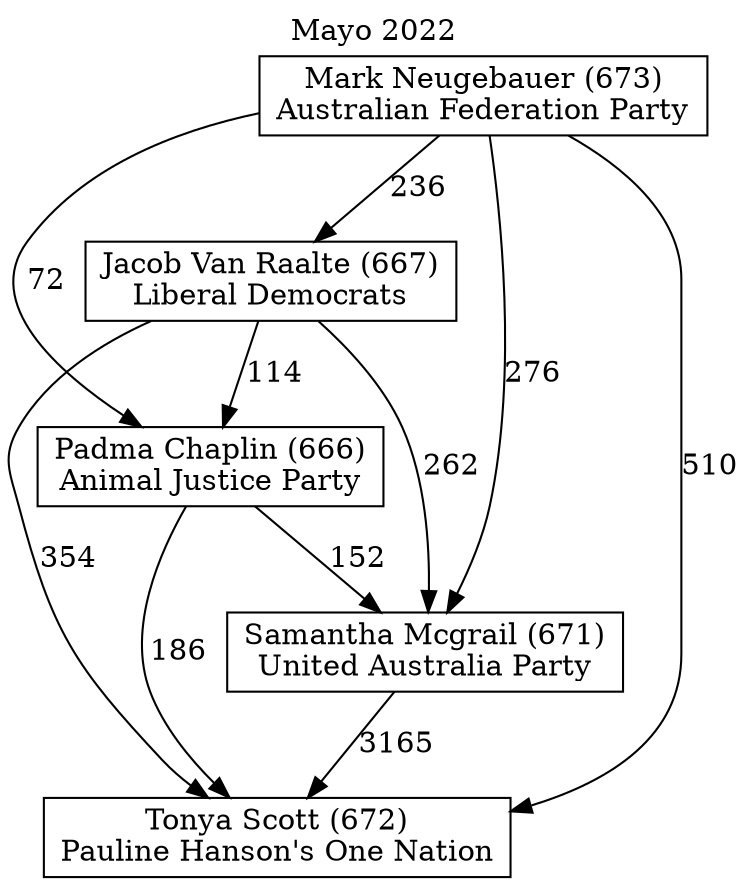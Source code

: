// House preference flow
digraph "Tonya Scott (672)_Mayo_2022" {
	graph [label="Mayo 2022" labelloc=t mclimit=10]
	node [shape=box]
	"Tonya Scott (672)" [label="Tonya Scott (672)
Pauline Hanson's One Nation"]
	"Samantha Mcgrail (671)" [label="Samantha Mcgrail (671)
United Australia Party"]
	"Padma Chaplin (666)" [label="Padma Chaplin (666)
Animal Justice Party"]
	"Jacob Van Raalte (667)" [label="Jacob Van Raalte (667)
Liberal Democrats"]
	"Mark Neugebauer (673)" [label="Mark Neugebauer (673)
Australian Federation Party"]
	"Samantha Mcgrail (671)" -> "Tonya Scott (672)" [label=3165]
	"Padma Chaplin (666)" -> "Samantha Mcgrail (671)" [label=152]
	"Jacob Van Raalte (667)" -> "Padma Chaplin (666)" [label=114]
	"Mark Neugebauer (673)" -> "Jacob Van Raalte (667)" [label=236]
	"Padma Chaplin (666)" -> "Tonya Scott (672)" [label=186]
	"Jacob Van Raalte (667)" -> "Tonya Scott (672)" [label=354]
	"Mark Neugebauer (673)" -> "Tonya Scott (672)" [label=510]
	"Mark Neugebauer (673)" -> "Padma Chaplin (666)" [label=72]
	"Jacob Van Raalte (667)" -> "Samantha Mcgrail (671)" [label=262]
	"Mark Neugebauer (673)" -> "Samantha Mcgrail (671)" [label=276]
}
